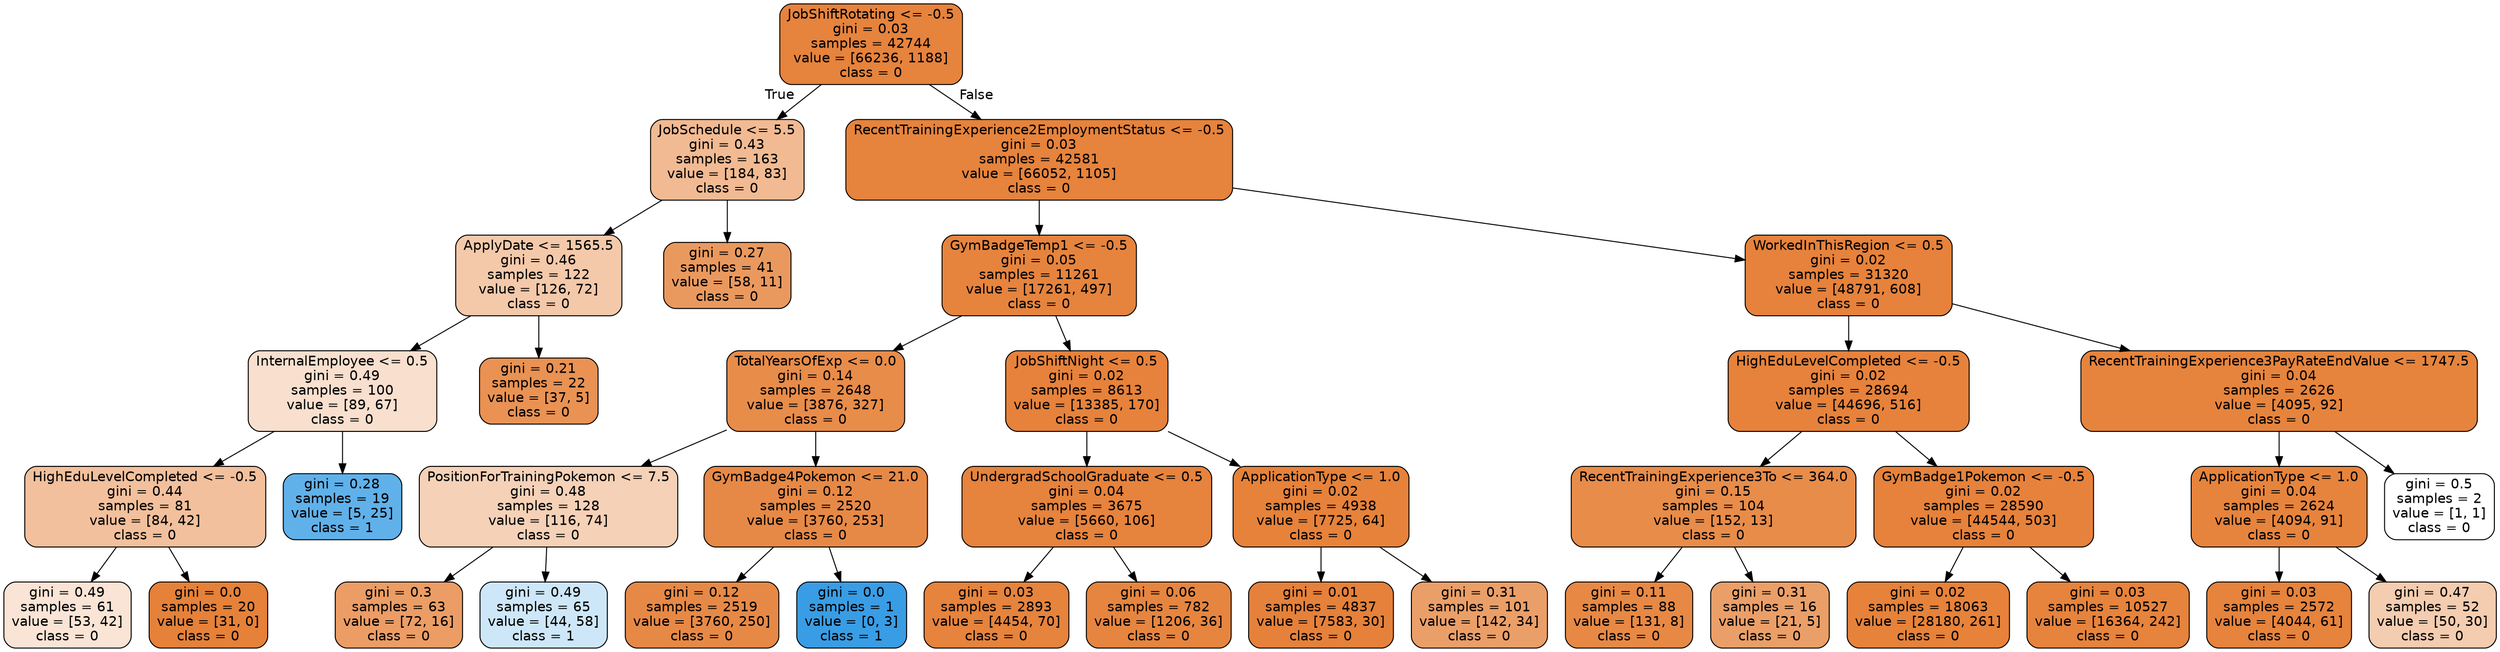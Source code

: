 digraph Tree {
node [shape=box, style="filled, rounded", color="black", fontname=helvetica] ;
edge [fontname=helvetica] ;
0 [label="JobShiftRotating <= -0.5\ngini = 0.03\nsamples = 42744\nvalue = [66236, 1188]\nclass = 0", fillcolor="#e58139fa"] ;
1 [label="JobSchedule <= 5.5\ngini = 0.43\nsamples = 163\nvalue = [184, 83]\nclass = 0", fillcolor="#e581398c"] ;
0 -> 1 [labeldistance=2.5, labelangle=45, headlabel="True"] ;
2 [label="ApplyDate <= 1565.5\ngini = 0.46\nsamples = 122\nvalue = [126, 72]\nclass = 0", fillcolor="#e581396d"] ;
1 -> 2 ;
3 [label="InternalEmployee <= 0.5\ngini = 0.49\nsamples = 100\nvalue = [89, 67]\nclass = 0", fillcolor="#e581393f"] ;
2 -> 3 ;
4 [label="HighEduLevelCompleted <= -0.5\ngini = 0.44\nsamples = 81\nvalue = [84, 42]\nclass = 0", fillcolor="#e581397f"] ;
3 -> 4 ;
5 [label="gini = 0.49\nsamples = 61\nvalue = [53, 42]\nclass = 0", fillcolor="#e5813935"] ;
4 -> 5 ;
6 [label="gini = 0.0\nsamples = 20\nvalue = [31, 0]\nclass = 0", fillcolor="#e58139ff"] ;
4 -> 6 ;
7 [label="gini = 0.28\nsamples = 19\nvalue = [5, 25]\nclass = 1", fillcolor="#399de5cc"] ;
3 -> 7 ;
8 [label="gini = 0.21\nsamples = 22\nvalue = [37, 5]\nclass = 0", fillcolor="#e58139dd"] ;
2 -> 8 ;
9 [label="gini = 0.27\nsamples = 41\nvalue = [58, 11]\nclass = 0", fillcolor="#e58139cf"] ;
1 -> 9 ;
10 [label="RecentTrainingExperience2EmploymentStatus <= -0.5\ngini = 0.03\nsamples = 42581\nvalue = [66052, 1105]\nclass = 0", fillcolor="#e58139fb"] ;
0 -> 10 [labeldistance=2.5, labelangle=-45, headlabel="False"] ;
11 [label="GymBadgeTemp1 <= -0.5\ngini = 0.05\nsamples = 11261\nvalue = [17261, 497]\nclass = 0", fillcolor="#e58139f8"] ;
10 -> 11 ;
12 [label="TotalYearsOfExp <= 0.0\ngini = 0.14\nsamples = 2648\nvalue = [3876, 327]\nclass = 0", fillcolor="#e58139e9"] ;
11 -> 12 ;
13 [label="PositionForTrainingPokemon <= 7.5\ngini = 0.48\nsamples = 128\nvalue = [116, 74]\nclass = 0", fillcolor="#e581395c"] ;
12 -> 13 ;
14 [label="gini = 0.3\nsamples = 63\nvalue = [72, 16]\nclass = 0", fillcolor="#e58139c6"] ;
13 -> 14 ;
15 [label="gini = 0.49\nsamples = 65\nvalue = [44, 58]\nclass = 1", fillcolor="#399de53e"] ;
13 -> 15 ;
16 [label="GymBadge4Pokemon <= 21.0\ngini = 0.12\nsamples = 2520\nvalue = [3760, 253]\nclass = 0", fillcolor="#e58139ee"] ;
12 -> 16 ;
17 [label="gini = 0.12\nsamples = 2519\nvalue = [3760, 250]\nclass = 0", fillcolor="#e58139ee"] ;
16 -> 17 ;
18 [label="gini = 0.0\nsamples = 1\nvalue = [0, 3]\nclass = 1", fillcolor="#399de5ff"] ;
16 -> 18 ;
19 [label="JobShiftNight <= 0.5\ngini = 0.02\nsamples = 8613\nvalue = [13385, 170]\nclass = 0", fillcolor="#e58139fc"] ;
11 -> 19 ;
20 [label="UndergradSchoolGraduate <= 0.5\ngini = 0.04\nsamples = 3675\nvalue = [5660, 106]\nclass = 0", fillcolor="#e58139fa"] ;
19 -> 20 ;
21 [label="gini = 0.03\nsamples = 2893\nvalue = [4454, 70]\nclass = 0", fillcolor="#e58139fb"] ;
20 -> 21 ;
22 [label="gini = 0.06\nsamples = 782\nvalue = [1206, 36]\nclass = 0", fillcolor="#e58139f7"] ;
20 -> 22 ;
23 [label="ApplicationType <= 1.0\ngini = 0.02\nsamples = 4938\nvalue = [7725, 64]\nclass = 0", fillcolor="#e58139fd"] ;
19 -> 23 ;
24 [label="gini = 0.01\nsamples = 4837\nvalue = [7583, 30]\nclass = 0", fillcolor="#e58139fe"] ;
23 -> 24 ;
25 [label="gini = 0.31\nsamples = 101\nvalue = [142, 34]\nclass = 0", fillcolor="#e58139c2"] ;
23 -> 25 ;
26 [label="WorkedInThisRegion <= 0.5\ngini = 0.02\nsamples = 31320\nvalue = [48791, 608]\nclass = 0", fillcolor="#e58139fc"] ;
10 -> 26 ;
27 [label="HighEduLevelCompleted <= -0.5\ngini = 0.02\nsamples = 28694\nvalue = [44696, 516]\nclass = 0", fillcolor="#e58139fc"] ;
26 -> 27 ;
28 [label="RecentTrainingExperience3To <= 364.0\ngini = 0.15\nsamples = 104\nvalue = [152, 13]\nclass = 0", fillcolor="#e58139e9"] ;
27 -> 28 ;
29 [label="gini = 0.11\nsamples = 88\nvalue = [131, 8]\nclass = 0", fillcolor="#e58139ef"] ;
28 -> 29 ;
30 [label="gini = 0.31\nsamples = 16\nvalue = [21, 5]\nclass = 0", fillcolor="#e58139c2"] ;
28 -> 30 ;
31 [label="GymBadge1Pokemon <= -0.5\ngini = 0.02\nsamples = 28590\nvalue = [44544, 503]\nclass = 0", fillcolor="#e58139fc"] ;
27 -> 31 ;
32 [label="gini = 0.02\nsamples = 18063\nvalue = [28180, 261]\nclass = 0", fillcolor="#e58139fd"] ;
31 -> 32 ;
33 [label="gini = 0.03\nsamples = 10527\nvalue = [16364, 242]\nclass = 0", fillcolor="#e58139fb"] ;
31 -> 33 ;
34 [label="RecentTrainingExperience3PayRateEndValue <= 1747.5\ngini = 0.04\nsamples = 2626\nvalue = [4095, 92]\nclass = 0", fillcolor="#e58139f9"] ;
26 -> 34 ;
35 [label="ApplicationType <= 1.0\ngini = 0.04\nsamples = 2624\nvalue = [4094, 91]\nclass = 0", fillcolor="#e58139f9"] ;
34 -> 35 ;
36 [label="gini = 0.03\nsamples = 2572\nvalue = [4044, 61]\nclass = 0", fillcolor="#e58139fb"] ;
35 -> 36 ;
37 [label="gini = 0.47\nsamples = 52\nvalue = [50, 30]\nclass = 0", fillcolor="#e5813966"] ;
35 -> 37 ;
38 [label="gini = 0.5\nsamples = 2\nvalue = [1, 1]\nclass = 0", fillcolor="#e5813900"] ;
34 -> 38 ;
}